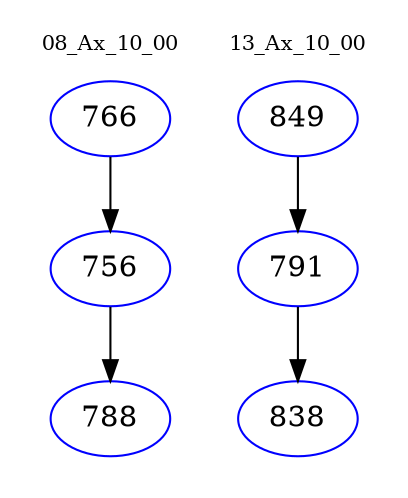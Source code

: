 digraph{
subgraph cluster_0 {
color = white
label = "08_Ax_10_00";
fontsize=10;
T0_766 [label="766", color="blue"]
T0_766 -> T0_756 [color="black"]
T0_756 [label="756", color="blue"]
T0_756 -> T0_788 [color="black"]
T0_788 [label="788", color="blue"]
}
subgraph cluster_1 {
color = white
label = "13_Ax_10_00";
fontsize=10;
T1_849 [label="849", color="blue"]
T1_849 -> T1_791 [color="black"]
T1_791 [label="791", color="blue"]
T1_791 -> T1_838 [color="black"]
T1_838 [label="838", color="blue"]
}
}

